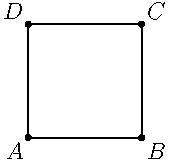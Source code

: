 unitsize(1cm);

pair A = (0, 0);
pair B = (2, 0);
pair C = (2, 2);
pair D = (0, 2);

dot(A, L=Label('$A$', align=SW));
dot(B, L=Label('$B$', align=SE));
dot(C, L=Label('$C$', align=NE));
dot(D, L=Label('$D$', align=NW));

draw(A -- B);
draw(B -- C);
draw(C -- D);
draw(D -- A);

